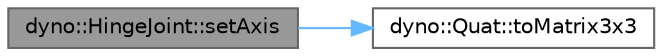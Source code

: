 digraph "dyno::HingeJoint::setAxis"
{
 // LATEX_PDF_SIZE
  bgcolor="transparent";
  edge [fontname=Helvetica,fontsize=10,labelfontname=Helvetica,labelfontsize=10];
  node [fontname=Helvetica,fontsize=10,shape=box,height=0.2,width=0.4];
  rankdir="LR";
  Node1 [id="Node000001",label="dyno::HingeJoint::setAxis",height=0.2,width=0.4,color="gray40", fillcolor="grey60", style="filled", fontcolor="black",tooltip=" "];
  Node1 -> Node2 [id="edge1_Node000001_Node000002",color="steelblue1",style="solid",tooltip=" "];
  Node2 [id="Node000002",label="dyno::Quat::toMatrix3x3",height=0.2,width=0.4,color="grey40", fillcolor="white", style="filled",URL="$classdyno_1_1_quat.html#adc448a3beeb778f970527878c3536d0f",tooltip=" "];
}
